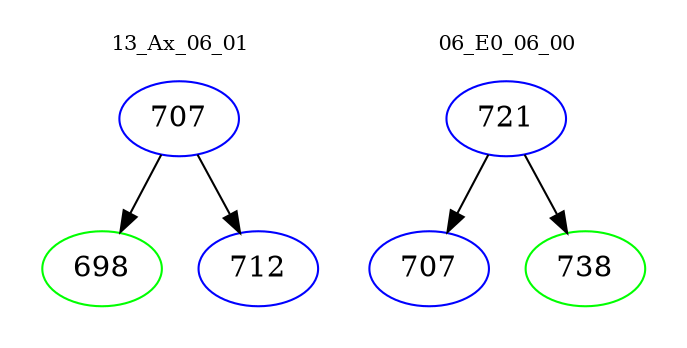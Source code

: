 digraph{
subgraph cluster_0 {
color = white
label = "13_Ax_06_01";
fontsize=10;
T0_707 [label="707", color="blue"]
T0_707 -> T0_698 [color="black"]
T0_698 [label="698", color="green"]
T0_707 -> T0_712 [color="black"]
T0_712 [label="712", color="blue"]
}
subgraph cluster_1 {
color = white
label = "06_E0_06_00";
fontsize=10;
T1_721 [label="721", color="blue"]
T1_721 -> T1_707 [color="black"]
T1_707 [label="707", color="blue"]
T1_721 -> T1_738 [color="black"]
T1_738 [label="738", color="green"]
}
}

